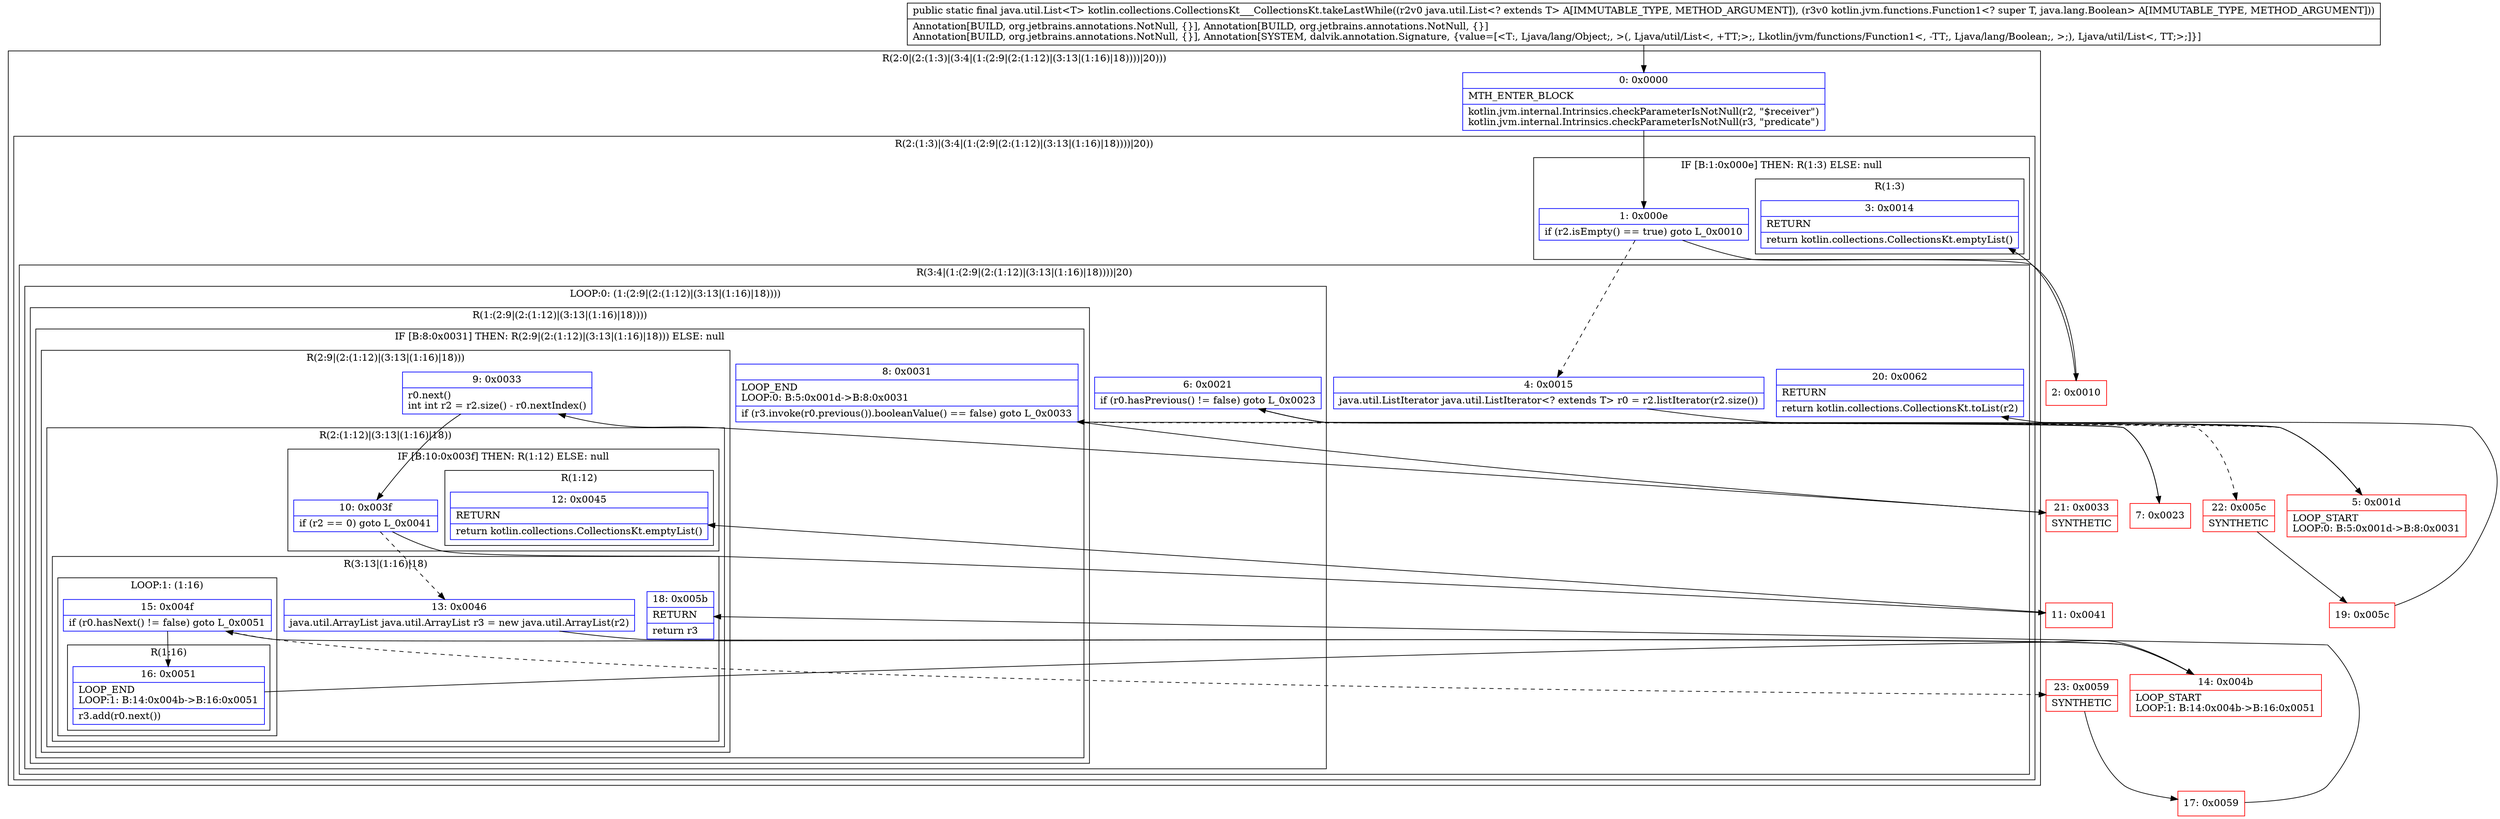 digraph "CFG forkotlin.collections.CollectionsKt___CollectionsKt.takeLastWhile(Ljava\/util\/List;Lkotlin\/jvm\/functions\/Function1;)Ljava\/util\/List;" {
subgraph cluster_Region_622251990 {
label = "R(2:0|(2:(1:3)|(3:4|(1:(2:9|(2:(1:12)|(3:13|(1:16)|18))))|20)))";
node [shape=record,color=blue];
Node_0 [shape=record,label="{0\:\ 0x0000|MTH_ENTER_BLOCK\l|kotlin.jvm.internal.Intrinsics.checkParameterIsNotNull(r2, \"$receiver\")\lkotlin.jvm.internal.Intrinsics.checkParameterIsNotNull(r3, \"predicate\")\l}"];
subgraph cluster_Region_1325832060 {
label = "R(2:(1:3)|(3:4|(1:(2:9|(2:(1:12)|(3:13|(1:16)|18))))|20))";
node [shape=record,color=blue];
subgraph cluster_IfRegion_2022093200 {
label = "IF [B:1:0x000e] THEN: R(1:3) ELSE: null";
node [shape=record,color=blue];
Node_1 [shape=record,label="{1\:\ 0x000e|if (r2.isEmpty() == true) goto L_0x0010\l}"];
subgraph cluster_Region_917140130 {
label = "R(1:3)";
node [shape=record,color=blue];
Node_3 [shape=record,label="{3\:\ 0x0014|RETURN\l|return kotlin.collections.CollectionsKt.emptyList()\l}"];
}
}
subgraph cluster_Region_638126749 {
label = "R(3:4|(1:(2:9|(2:(1:12)|(3:13|(1:16)|18))))|20)";
node [shape=record,color=blue];
Node_4 [shape=record,label="{4\:\ 0x0015|java.util.ListIterator java.util.ListIterator\<? extends T\> r0 = r2.listIterator(r2.size())\l}"];
subgraph cluster_LoopRegion_1232285703 {
label = "LOOP:0: (1:(2:9|(2:(1:12)|(3:13|(1:16)|18))))";
node [shape=record,color=blue];
Node_6 [shape=record,label="{6\:\ 0x0021|if (r0.hasPrevious() != false) goto L_0x0023\l}"];
subgraph cluster_Region_634479582 {
label = "R(1:(2:9|(2:(1:12)|(3:13|(1:16)|18))))";
node [shape=record,color=blue];
subgraph cluster_IfRegion_1798291828 {
label = "IF [B:8:0x0031] THEN: R(2:9|(2:(1:12)|(3:13|(1:16)|18))) ELSE: null";
node [shape=record,color=blue];
Node_8 [shape=record,label="{8\:\ 0x0031|LOOP_END\lLOOP:0: B:5:0x001d\-\>B:8:0x0031\l|if (r3.invoke(r0.previous()).booleanValue() == false) goto L_0x0033\l}"];
subgraph cluster_Region_876772628 {
label = "R(2:9|(2:(1:12)|(3:13|(1:16)|18)))";
node [shape=record,color=blue];
Node_9 [shape=record,label="{9\:\ 0x0033|r0.next()\lint int r2 = r2.size() \- r0.nextIndex()\l}"];
subgraph cluster_Region_1578610031 {
label = "R(2:(1:12)|(3:13|(1:16)|18))";
node [shape=record,color=blue];
subgraph cluster_IfRegion_534999277 {
label = "IF [B:10:0x003f] THEN: R(1:12) ELSE: null";
node [shape=record,color=blue];
Node_10 [shape=record,label="{10\:\ 0x003f|if (r2 == 0) goto L_0x0041\l}"];
subgraph cluster_Region_324050188 {
label = "R(1:12)";
node [shape=record,color=blue];
Node_12 [shape=record,label="{12\:\ 0x0045|RETURN\l|return kotlin.collections.CollectionsKt.emptyList()\l}"];
}
}
subgraph cluster_Region_946734296 {
label = "R(3:13|(1:16)|18)";
node [shape=record,color=blue];
Node_13 [shape=record,label="{13\:\ 0x0046|java.util.ArrayList java.util.ArrayList r3 = new java.util.ArrayList(r2)\l}"];
subgraph cluster_LoopRegion_1517405411 {
label = "LOOP:1: (1:16)";
node [shape=record,color=blue];
Node_15 [shape=record,label="{15\:\ 0x004f|if (r0.hasNext() != false) goto L_0x0051\l}"];
subgraph cluster_Region_181548194 {
label = "R(1:16)";
node [shape=record,color=blue];
Node_16 [shape=record,label="{16\:\ 0x0051|LOOP_END\lLOOP:1: B:14:0x004b\-\>B:16:0x0051\l|r3.add(r0.next())\l}"];
}
}
Node_18 [shape=record,label="{18\:\ 0x005b|RETURN\l|return r3\l}"];
}
}
}
}
}
}
Node_20 [shape=record,label="{20\:\ 0x0062|RETURN\l|return kotlin.collections.CollectionsKt.toList(r2)\l}"];
}
}
}
Node_2 [shape=record,color=red,label="{2\:\ 0x0010}"];
Node_5 [shape=record,color=red,label="{5\:\ 0x001d|LOOP_START\lLOOP:0: B:5:0x001d\-\>B:8:0x0031\l}"];
Node_7 [shape=record,color=red,label="{7\:\ 0x0023}"];
Node_11 [shape=record,color=red,label="{11\:\ 0x0041}"];
Node_14 [shape=record,color=red,label="{14\:\ 0x004b|LOOP_START\lLOOP:1: B:14:0x004b\-\>B:16:0x0051\l}"];
Node_17 [shape=record,color=red,label="{17\:\ 0x0059}"];
Node_19 [shape=record,color=red,label="{19\:\ 0x005c}"];
Node_21 [shape=record,color=red,label="{21\:\ 0x0033|SYNTHETIC\l}"];
Node_22 [shape=record,color=red,label="{22\:\ 0x005c|SYNTHETIC\l}"];
Node_23 [shape=record,color=red,label="{23\:\ 0x0059|SYNTHETIC\l}"];
MethodNode[shape=record,label="{public static final java.util.List\<T\> kotlin.collections.CollectionsKt___CollectionsKt.takeLastWhile((r2v0 java.util.List\<? extends T\> A[IMMUTABLE_TYPE, METHOD_ARGUMENT]), (r3v0 kotlin.jvm.functions.Function1\<? super T, java.lang.Boolean\> A[IMMUTABLE_TYPE, METHOD_ARGUMENT]))  | Annotation[BUILD, org.jetbrains.annotations.NotNull, \{\}], Annotation[BUILD, org.jetbrains.annotations.NotNull, \{\}]\lAnnotation[BUILD, org.jetbrains.annotations.NotNull, \{\}], Annotation[SYSTEM, dalvik.annotation.Signature, \{value=[\<T:, Ljava\/lang\/Object;, \>(, Ljava\/util\/List\<, +TT;\>;, Lkotlin\/jvm\/functions\/Function1\<, \-TT;, Ljava\/lang\/Boolean;, \>;), Ljava\/util\/List\<, TT;\>;]\}]\l}"];
MethodNode -> Node_0;
Node_0 -> Node_1;
Node_1 -> Node_2;
Node_1 -> Node_4[style=dashed];
Node_4 -> Node_5;
Node_6 -> Node_7;
Node_6 -> Node_22[style=dashed];
Node_8 -> Node_5[style=dashed];
Node_8 -> Node_21;
Node_9 -> Node_10;
Node_10 -> Node_11;
Node_10 -> Node_13[style=dashed];
Node_13 -> Node_14;
Node_15 -> Node_16;
Node_15 -> Node_23[style=dashed];
Node_16 -> Node_14;
Node_2 -> Node_3;
Node_5 -> Node_6;
Node_7 -> Node_8;
Node_11 -> Node_12;
Node_14 -> Node_15;
Node_17 -> Node_18;
Node_19 -> Node_20;
Node_21 -> Node_9;
Node_22 -> Node_19;
Node_23 -> Node_17;
}

